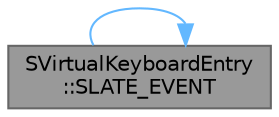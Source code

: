 digraph "SVirtualKeyboardEntry::SLATE_EVENT"
{
 // INTERACTIVE_SVG=YES
 // LATEX_PDF_SIZE
  bgcolor="transparent";
  edge [fontname=Helvetica,fontsize=10,labelfontname=Helvetica,labelfontsize=10];
  node [fontname=Helvetica,fontsize=10,shape=box,height=0.2,width=0.4];
  rankdir="LR";
  Node1 [id="Node000001",label="SVirtualKeyboardEntry\l::SLATE_EVENT",height=0.2,width=0.4,color="gray40", fillcolor="grey60", style="filled", fontcolor="black",tooltip="Called whenever the text is changed programmatically or interactively by the user."];
  Node1 -> Node1 [id="edge1_Node000001_Node000001",color="steelblue1",style="solid",tooltip=" "];
}
